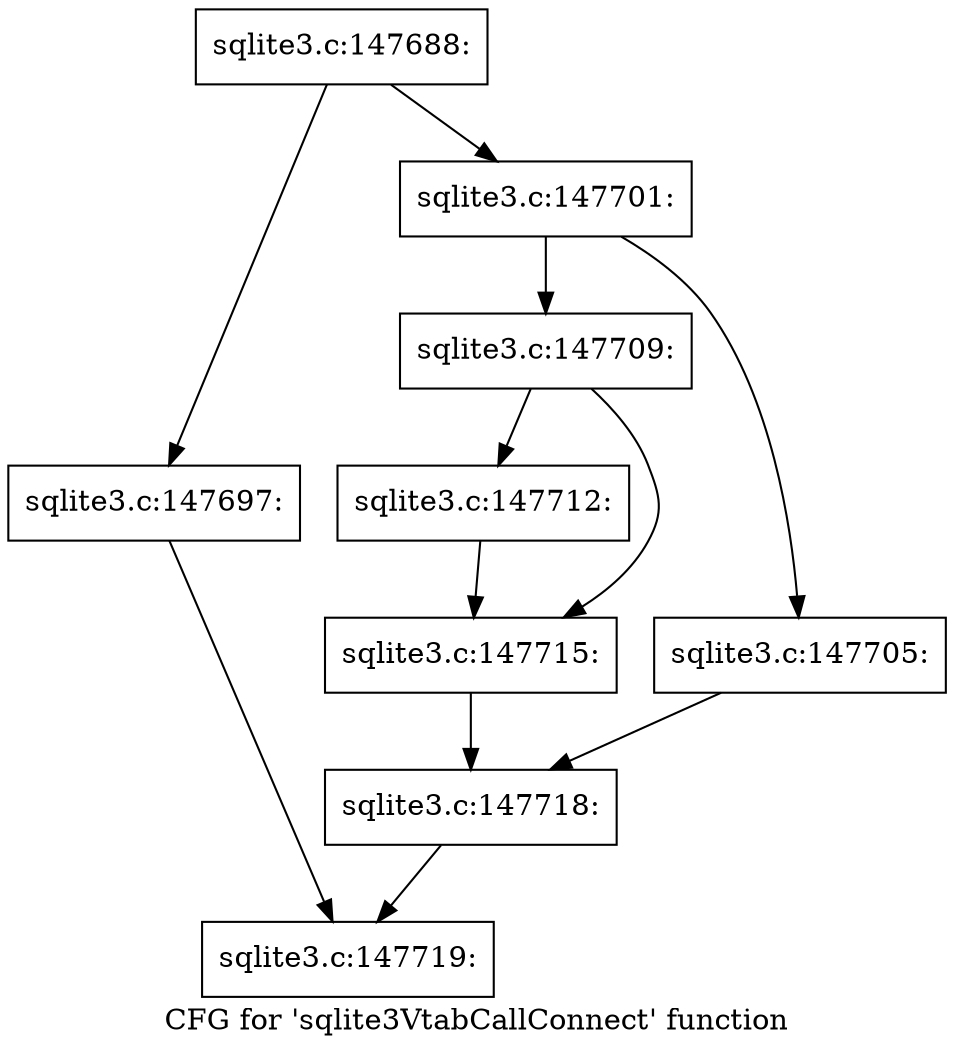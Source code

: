 digraph "CFG for 'sqlite3VtabCallConnect' function" {
	label="CFG for 'sqlite3VtabCallConnect' function";

	Node0x55c0f8fc0aa0 [shape=record,label="{sqlite3.c:147688:}"];
	Node0x55c0f8fc0aa0 -> Node0x55c0f8fd0cb0;
	Node0x55c0f8fc0aa0 -> Node0x55c0f8fd0d00;
	Node0x55c0f8fd0cb0 [shape=record,label="{sqlite3.c:147697:}"];
	Node0x55c0f8fd0cb0 -> Node0x55c0f8fc0c20;
	Node0x55c0f8fd0d00 [shape=record,label="{sqlite3.c:147701:}"];
	Node0x55c0f8fd0d00 -> Node0x55c0f8fd1f30;
	Node0x55c0f8fd0d00 -> Node0x55c0f8fd1e90;
	Node0x55c0f8fd1e90 [shape=record,label="{sqlite3.c:147705:}"];
	Node0x55c0f8fd1e90 -> Node0x55c0f8fd1ee0;
	Node0x55c0f8fd1f30 [shape=record,label="{sqlite3.c:147709:}"];
	Node0x55c0f8fd1f30 -> Node0x55c0f8fd38e0;
	Node0x55c0f8fd1f30 -> Node0x55c0f8fd3a60;
	Node0x55c0f8fd38e0 [shape=record,label="{sqlite3.c:147712:}"];
	Node0x55c0f8fd38e0 -> Node0x55c0f8fd3a60;
	Node0x55c0f8fd3a60 [shape=record,label="{sqlite3.c:147715:}"];
	Node0x55c0f8fd3a60 -> Node0x55c0f8fd1ee0;
	Node0x55c0f8fd1ee0 [shape=record,label="{sqlite3.c:147718:}"];
	Node0x55c0f8fd1ee0 -> Node0x55c0f8fc0c20;
	Node0x55c0f8fc0c20 [shape=record,label="{sqlite3.c:147719:}"];
}
